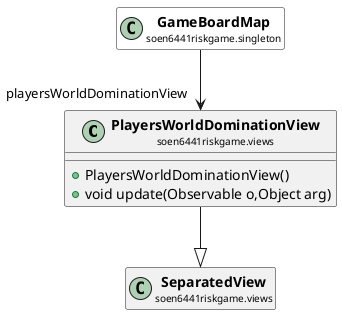 @startuml

skinparam svgLinkTarget _parent
skinparam linetype ortho
set namespaceSeparator none
class "<b><size:14>PlayersWorldDominationView</b>\n<size:10>soen6441riskgame.views" as soen6441riskgame.views.PlayersWorldDominationView  [[../../soen6441riskgame/views/PlayersWorldDominationView.html{soen6441riskgame.views.PlayersWorldDominationView}]] {
+PlayersWorldDominationView()
+void update(Observable o,Object arg)
}


class "<b><size:14>GameBoardMap</b>\n<size:10>soen6441riskgame.singleton" as soen6441riskgame.singleton.GameBoardMap  [[../../soen6441riskgame/singleton/GameBoardMap.html{soen6441riskgame.singleton.GameBoardMap}]] #white {
}

hide soen6441riskgame.singleton.GameBoardMap fields
hide soen6441riskgame.singleton.GameBoardMap methods

soen6441riskgame.singleton.GameBoardMap -->  "playersWorldDominationView" soen6441riskgame.views.PlayersWorldDominationView

class "<b><size:14>SeparatedView</b>\n<size:10>soen6441riskgame.views" as soen6441riskgame.views.SeparatedView  [[../../soen6441riskgame/views/SeparatedView.html{soen6441riskgame.views.SeparatedView}]] {
}

hide soen6441riskgame.views.SeparatedView fields
hide soen6441riskgame.views.SeparatedView methods

soen6441riskgame.views.PlayersWorldDominationView --|> soen6441riskgame.views.SeparatedView




@enduml
